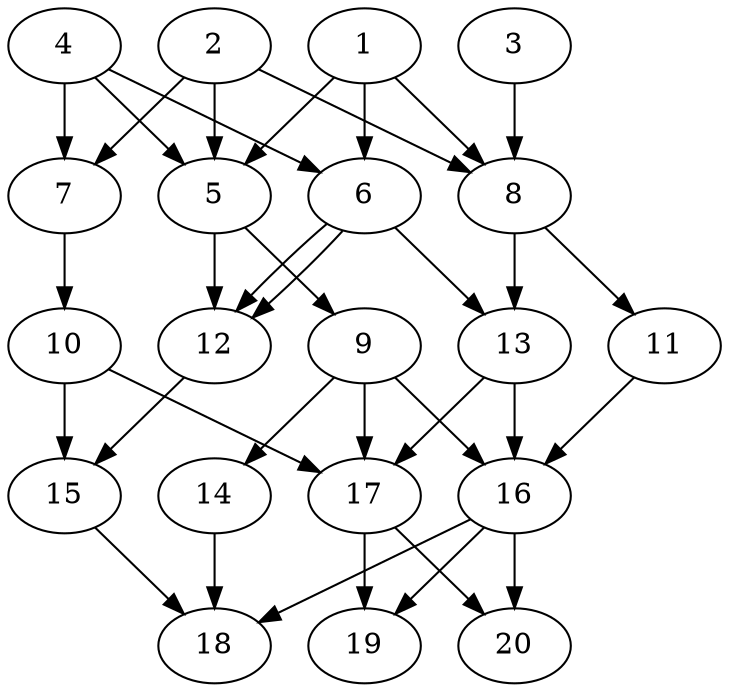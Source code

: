 // DAG automatically generated by daggen at Tue Jul 23 14:28:59 2019
// ./daggen --dot -n 20 --ccr 0.5 --fat 0.6 --regular 0.5 --density 0.7 --mindata 5242880 --maxdata 52428800 
digraph G {
  1 [size="56811520", alpha="0.14", expect_size="28405760"] 
  1 -> 5 [size ="28405760"]
  1 -> 6 [size ="28405760"]
  1 -> 8 [size ="28405760"]
  2 [size="40235008", alpha="0.08", expect_size="20117504"] 
  2 -> 5 [size ="20117504"]
  2 -> 7 [size ="20117504"]
  2 -> 8 [size ="20117504"]
  3 [size="92770304", alpha="0.03", expect_size="46385152"] 
  3 -> 8 [size ="46385152"]
  4 [size="76066816", alpha="0.09", expect_size="38033408"] 
  4 -> 5 [size ="38033408"]
  4 -> 6 [size ="38033408"]
  4 -> 7 [size ="38033408"]
  5 [size="104062976", alpha="0.06", expect_size="52031488"] 
  5 -> 9 [size ="52031488"]
  5 -> 12 [size ="52031488"]
  6 [size="104085504", alpha="0.14", expect_size="52042752"] 
  6 -> 12 [size ="52042752"]
  6 -> 12 [size ="52042752"]
  6 -> 13 [size ="52042752"]
  7 [size="80437248", alpha="0.15", expect_size="40218624"] 
  7 -> 10 [size ="40218624"]
  8 [size="77352960", alpha="0.13", expect_size="38676480"] 
  8 -> 11 [size ="38676480"]
  8 -> 13 [size ="38676480"]
  9 [size="97916928", alpha="0.17", expect_size="48958464"] 
  9 -> 14 [size ="48958464"]
  9 -> 16 [size ="48958464"]
  9 -> 17 [size ="48958464"]
  10 [size="33067008", alpha="0.02", expect_size="16533504"] 
  10 -> 15 [size ="16533504"]
  10 -> 17 [size ="16533504"]
  11 [size="60729344", alpha="0.11", expect_size="30364672"] 
  11 -> 16 [size ="30364672"]
  12 [size="33675264", alpha="0.00", expect_size="16837632"] 
  12 -> 15 [size ="16837632"]
  13 [size="70193152", alpha="0.06", expect_size="35096576"] 
  13 -> 16 [size ="35096576"]
  13 -> 17 [size ="35096576"]
  14 [size="81997824", alpha="0.19", expect_size="40998912"] 
  14 -> 18 [size ="40998912"]
  15 [size="29177856", alpha="0.05", expect_size="14588928"] 
  15 -> 18 [size ="14588928"]
  16 [size="56563712", alpha="0.04", expect_size="28281856"] 
  16 -> 18 [size ="28281856"]
  16 -> 19 [size ="28281856"]
  16 -> 20 [size ="28281856"]
  17 [size="29534208", alpha="0.04", expect_size="14767104"] 
  17 -> 19 [size ="14767104"]
  17 -> 20 [size ="14767104"]
  18 [size="99489792", alpha="0.10", expect_size="49744896"] 
  19 [size="67715072", alpha="0.12", expect_size="33857536"] 
  20 [size="55093248", alpha="0.01", expect_size="27546624"] 
}
